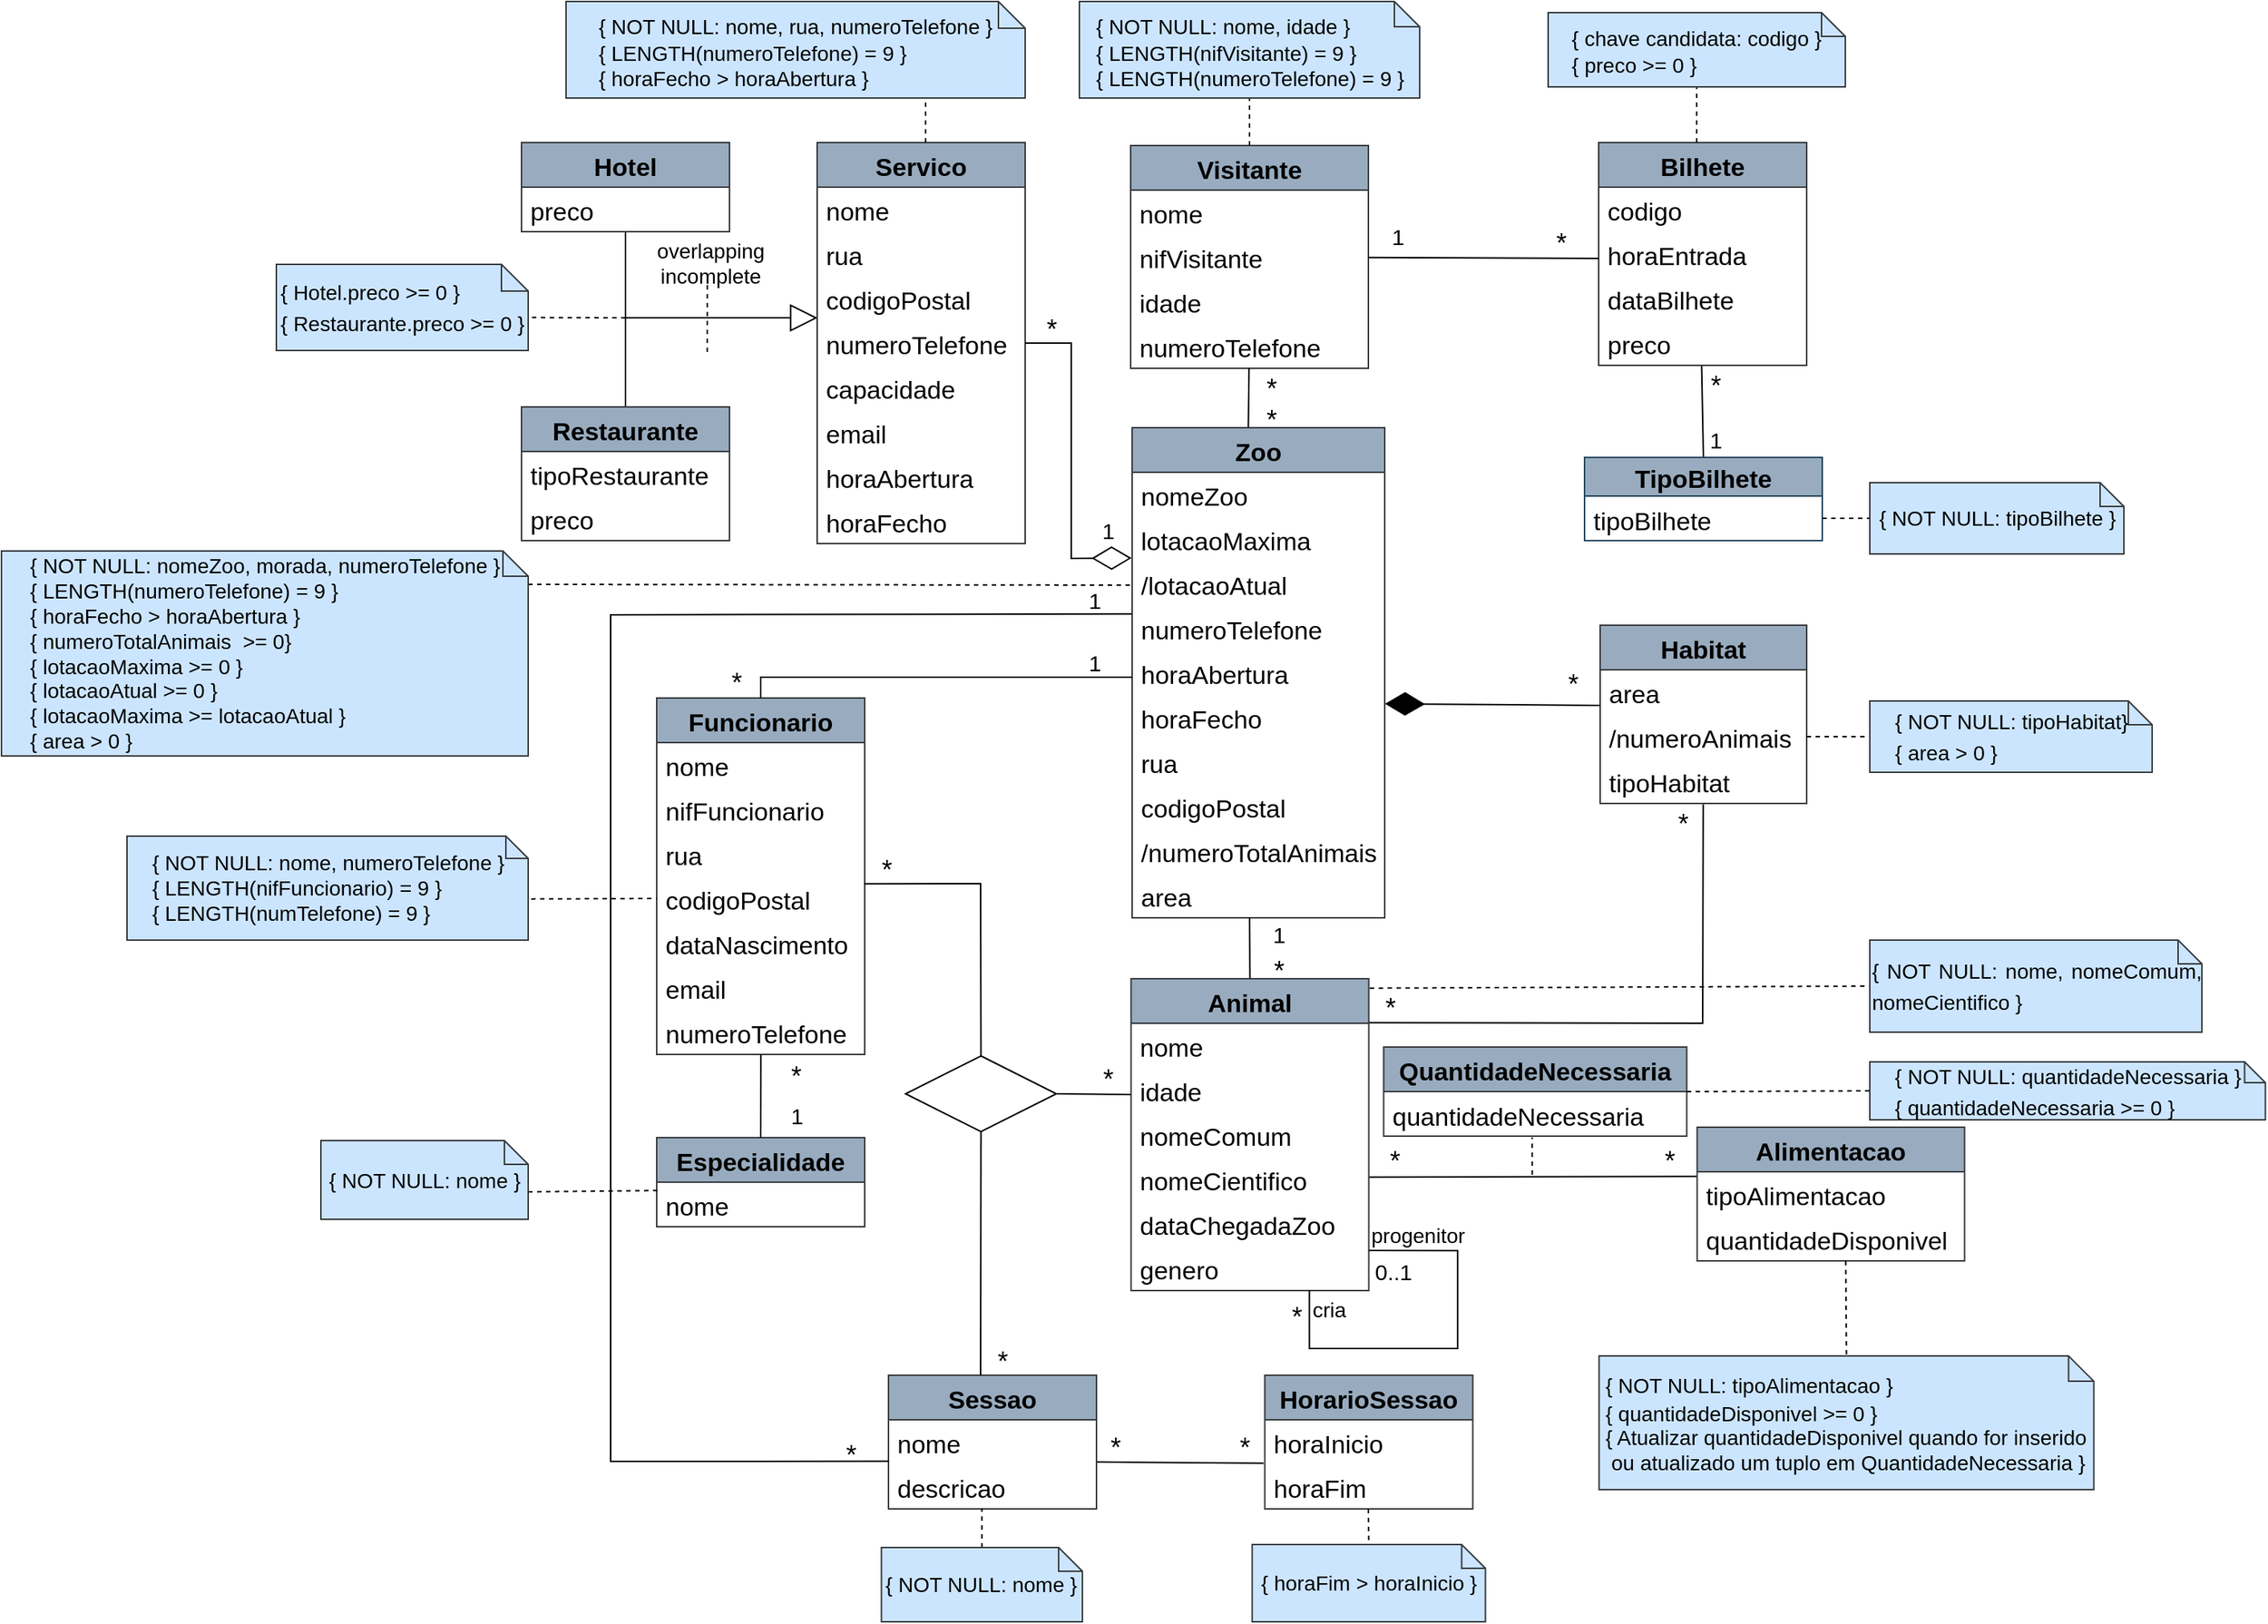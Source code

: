 <mxfile version="15.9.4" type="device"><diagram id="C5RBs43oDa-KdzZeNtuy" name="Page-1"><mxGraphModel dx="727" dy="1925" grid="1" gridSize="10" guides="1" tooltips="1" connect="1" arrows="1" fold="1" page="1" pageScale="1" pageWidth="827" pageHeight="1169" math="0" shadow="0"><root><mxCell id="WIyWlLk6GJQsqaUBKTNV-0"/><mxCell id="WIyWlLk6GJQsqaUBKTNV-1" parent="WIyWlLk6GJQsqaUBKTNV-0"/><mxCell id="Yru7Spee6zYJz5jySTIt-7" value="" style="endArrow=none;html=1;rounded=0;exitX=-0.002;exitY=0.101;exitDx=0;exitDy=0;entryX=1;entryY=0.184;entryDx=0;entryDy=0;entryPerimeter=0;fontSize=17;exitPerimeter=0;" parent="WIyWlLk6GJQsqaUBKTNV-1" source="fGWhw6uAWpXx2tOqMknY-25" edge="1"><mxGeometry width="50" height="50" relative="1" as="geometry"><mxPoint x="1080.28" y="97.57" as="sourcePoint"/><mxPoint x="960.28" y="96.58" as="targetPoint"/><Array as="points"/></mxGeometry></mxCell><mxCell id="lp4hUM2nfSM3fUGcdYGn-2" value="Zoo" style="swimlane;fontStyle=1;childLayout=stackLayout;horizontal=1;startSize=30;horizontalStack=0;resizeParent=1;resizeParentMax=0;resizeLast=0;collapsible=1;marginBottom=0;fontSize=17;fillColor=#99ACBF;strokeColor=#36393d;swimlaneFillColor=none;" parent="WIyWlLk6GJQsqaUBKTNV-1" vertex="1"><mxGeometry x="801" y="-408" width="170" height="330" as="geometry"/></mxCell><mxCell id="HJ-Om4ZldYJi0LoaKfvA-2" value="nomeZoo" style="text;strokeColor=none;fillColor=none;align=left;verticalAlign=middle;spacingLeft=4;spacingRight=4;overflow=hidden;points=[[0,0.5],[1,0.5]];portConstraint=eastwest;rotatable=0;fontSize=17;" parent="lp4hUM2nfSM3fUGcdYGn-2" vertex="1"><mxGeometry y="30" width="170" height="30" as="geometry"/></mxCell><mxCell id="lp4hUM2nfSM3fUGcdYGn-3" value="lotacaoMaxima" style="text;strokeColor=none;fillColor=none;align=left;verticalAlign=middle;spacingLeft=4;spacingRight=4;overflow=hidden;points=[[0,0.5],[1,0.5]];portConstraint=eastwest;rotatable=0;fontSize=17;" parent="lp4hUM2nfSM3fUGcdYGn-2" vertex="1"><mxGeometry y="60" width="170" height="30" as="geometry"/></mxCell><mxCell id="NKbUEdourzk7-pTUBbqe-1" value="/lotacaoAtual" style="text;strokeColor=none;fillColor=none;align=left;verticalAlign=middle;spacingLeft=4;spacingRight=4;overflow=hidden;points=[[0,0.5],[1,0.5]];portConstraint=eastwest;rotatable=0;fontSize=17;" parent="lp4hUM2nfSM3fUGcdYGn-2" vertex="1"><mxGeometry y="90" width="170" height="30" as="geometry"/></mxCell><mxCell id="fGWhw6uAWpXx2tOqMknY-100" value="numeroTelefone" style="text;strokeColor=none;fillColor=none;align=left;verticalAlign=middle;spacingLeft=4;spacingRight=4;overflow=hidden;points=[[0,0.5],[1,0.5]];portConstraint=eastwest;rotatable=0;fontSize=17;" parent="lp4hUM2nfSM3fUGcdYGn-2" vertex="1"><mxGeometry y="120" width="170" height="30" as="geometry"/></mxCell><mxCell id="flj2XeFEQfO7tP4bRPGy-11" value="horaAbertura" style="text;strokeColor=none;fillColor=none;align=left;verticalAlign=middle;spacingLeft=4;spacingRight=4;overflow=hidden;points=[[0,0.5],[1,0.5]];portConstraint=eastwest;rotatable=0;fontSize=17;" parent="lp4hUM2nfSM3fUGcdYGn-2" vertex="1"><mxGeometry y="150" width="170" height="30" as="geometry"/></mxCell><mxCell id="flj2XeFEQfO7tP4bRPGy-12" value="horaFecho" style="text;strokeColor=none;fillColor=none;align=left;verticalAlign=middle;spacingLeft=4;spacingRight=4;overflow=hidden;points=[[0,0.5],[1,0.5]];portConstraint=eastwest;rotatable=0;fontSize=17;" parent="lp4hUM2nfSM3fUGcdYGn-2" vertex="1"><mxGeometry y="180" width="170" height="30" as="geometry"/></mxCell><mxCell id="dkT7NAPPaEIt3B9P07-e-1" value="rua" style="text;strokeColor=none;fillColor=none;align=left;verticalAlign=middle;spacingLeft=4;spacingRight=4;overflow=hidden;points=[[0,0.5],[1,0.5]];portConstraint=eastwest;rotatable=0;fontSize=17;" parent="lp4hUM2nfSM3fUGcdYGn-2" vertex="1"><mxGeometry y="210" width="170" height="30" as="geometry"/></mxCell><mxCell id="flj2XeFEQfO7tP4bRPGy-6" value="codigoPostal" style="text;strokeColor=none;fillColor=none;align=left;verticalAlign=middle;spacingLeft=4;spacingRight=4;overflow=hidden;points=[[0,0.5],[1,0.5]];portConstraint=eastwest;rotatable=0;fontSize=17;" parent="lp4hUM2nfSM3fUGcdYGn-2" vertex="1"><mxGeometry y="240" width="170" height="30" as="geometry"/></mxCell><mxCell id="fGWhw6uAWpXx2tOqMknY-99" value="/numeroTotalAnimais" style="text;strokeColor=none;fillColor=none;align=left;verticalAlign=middle;spacingLeft=4;spacingRight=4;overflow=hidden;points=[[0,0.5],[1,0.5]];portConstraint=eastwest;rotatable=0;fontSize=17;" parent="lp4hUM2nfSM3fUGcdYGn-2" vertex="1"><mxGeometry y="270" width="170" height="30" as="geometry"/></mxCell><mxCell id="fGWhw6uAWpXx2tOqMknY-49" value="area" style="text;strokeColor=none;fillColor=none;align=left;verticalAlign=middle;spacingLeft=4;spacingRight=4;overflow=hidden;points=[[0,0.5],[1,0.5]];portConstraint=eastwest;rotatable=0;fontSize=17;" parent="lp4hUM2nfSM3fUGcdYGn-2" vertex="1"><mxGeometry y="300" width="170" height="30" as="geometry"/></mxCell><mxCell id="lp4hUM2nfSM3fUGcdYGn-6" value="Visitante" style="swimlane;fontStyle=1;childLayout=stackLayout;horizontal=1;startSize=30;horizontalStack=0;resizeParent=1;resizeParentMax=0;resizeLast=0;collapsible=1;marginBottom=0;fontSize=17;fillColor=#99ACBF;strokeColor=#36393d;swimlaneFillColor=none;" parent="WIyWlLk6GJQsqaUBKTNV-1" vertex="1"><mxGeometry x="800" y="-598" width="160" height="150" as="geometry"/></mxCell><mxCell id="fGWhw6uAWpXx2tOqMknY-92" value="nome" style="text;strokeColor=none;fillColor=none;align=left;verticalAlign=middle;spacingLeft=4;spacingRight=4;overflow=hidden;points=[[0,0.5],[1,0.5]];portConstraint=eastwest;rotatable=0;fontSize=17;" parent="lp4hUM2nfSM3fUGcdYGn-6" vertex="1"><mxGeometry y="30" width="160" height="30" as="geometry"/></mxCell><mxCell id="lp4hUM2nfSM3fUGcdYGn-7" value="nifVisitante" style="text;strokeColor=none;fillColor=none;align=left;verticalAlign=middle;spacingLeft=4;spacingRight=4;overflow=hidden;points=[[0,0.5],[1,0.5]];portConstraint=eastwest;rotatable=0;fontSize=17;" parent="lp4hUM2nfSM3fUGcdYGn-6" vertex="1"><mxGeometry y="60" width="160" height="30" as="geometry"/></mxCell><mxCell id="lp4hUM2nfSM3fUGcdYGn-8" value="idade" style="text;strokeColor=none;fillColor=none;align=left;verticalAlign=middle;spacingLeft=4;spacingRight=4;overflow=hidden;points=[[0,0.5],[1,0.5]];portConstraint=eastwest;rotatable=0;fontSize=17;" parent="lp4hUM2nfSM3fUGcdYGn-6" vertex="1"><mxGeometry y="90" width="160" height="30" as="geometry"/></mxCell><mxCell id="lp4hUM2nfSM3fUGcdYGn-9" value="numeroTelefone" style="text;strokeColor=none;fillColor=none;align=left;verticalAlign=middle;spacingLeft=4;spacingRight=4;overflow=hidden;points=[[0,0.5],[1,0.5]];portConstraint=eastwest;rotatable=0;fontSize=17;" parent="lp4hUM2nfSM3fUGcdYGn-6" vertex="1"><mxGeometry y="120" width="160" height="30" as="geometry"/></mxCell><mxCell id="lp4hUM2nfSM3fUGcdYGn-10" value="" style="endArrow=none;html=1;rounded=0;exitX=0.46;exitY=-0.001;exitDx=0;exitDy=0;entryX=0.498;entryY=0.996;entryDx=0;entryDy=0;entryPerimeter=0;fontSize=17;exitPerimeter=0;" parent="WIyWlLk6GJQsqaUBKTNV-1" source="lp4hUM2nfSM3fUGcdYGn-2" target="lp4hUM2nfSM3fUGcdYGn-9" edge="1"><mxGeometry width="50" height="50" relative="1" as="geometry"><mxPoint x="879.85" y="-400.58" as="sourcePoint"/><mxPoint x="714" y="-500" as="targetPoint"/><Array as="points"/></mxGeometry></mxCell><mxCell id="lp4hUM2nfSM3fUGcdYGn-14" value="Bilhete" style="swimlane;fontStyle=1;childLayout=stackLayout;horizontal=1;startSize=30;horizontalStack=0;resizeParent=1;resizeParentMax=0;resizeLast=0;collapsible=1;marginBottom=0;fontSize=17;fillColor=#99ACBF;strokeColor=#36393d;swimlaneFillColor=none;" parent="WIyWlLk6GJQsqaUBKTNV-1" vertex="1"><mxGeometry x="1115" y="-600" width="140" height="150" as="geometry"/></mxCell><mxCell id="lp4hUM2nfSM3fUGcdYGn-15" value="codigo" style="text;strokeColor=none;fillColor=none;align=left;verticalAlign=middle;spacingLeft=4;spacingRight=4;overflow=hidden;points=[[0,0.5],[1,0.5]];portConstraint=eastwest;rotatable=0;fontSize=17;" parent="lp4hUM2nfSM3fUGcdYGn-14" vertex="1"><mxGeometry y="30" width="140" height="30" as="geometry"/></mxCell><mxCell id="fGWhw6uAWpXx2tOqMknY-53" value="horaEntrada" style="text;strokeColor=none;fillColor=none;align=left;verticalAlign=middle;spacingLeft=4;spacingRight=4;overflow=hidden;points=[[0,0.5],[1,0.5]];portConstraint=eastwest;rotatable=0;fontSize=17;" parent="lp4hUM2nfSM3fUGcdYGn-14" vertex="1"><mxGeometry y="60" width="140" height="30" as="geometry"/></mxCell><mxCell id="flj2XeFEQfO7tP4bRPGy-14" value="dataBilhete" style="text;strokeColor=none;fillColor=none;align=left;verticalAlign=middle;spacingLeft=4;spacingRight=4;overflow=hidden;points=[[0,0.5],[1,0.5]];portConstraint=eastwest;rotatable=0;fontSize=17;" parent="lp4hUM2nfSM3fUGcdYGn-14" vertex="1"><mxGeometry y="90" width="140" height="30" as="geometry"/></mxCell><mxCell id="lp4hUM2nfSM3fUGcdYGn-16" value="preco" style="text;strokeColor=none;fillColor=none;align=left;verticalAlign=middle;spacingLeft=4;spacingRight=4;overflow=hidden;points=[[0,0.5],[1,0.5]];portConstraint=eastwest;rotatable=0;fontSize=17;" parent="lp4hUM2nfSM3fUGcdYGn-14" vertex="1"><mxGeometry y="120" width="140" height="30" as="geometry"/></mxCell><mxCell id="lp4hUM2nfSM3fUGcdYGn-23" value="" style="endArrow=none;html=1;rounded=0;exitX=0.495;exitY=1.017;exitDx=0;exitDy=0;exitPerimeter=0;entryX=0.5;entryY=0;entryDx=0;entryDy=0;fontSize=17;" parent="WIyWlLk6GJQsqaUBKTNV-1" source="lp4hUM2nfSM3fUGcdYGn-16" target="yqSU2Ca1YvN3s22kfNW6-59" edge="1"><mxGeometry width="50" height="50" relative="1" as="geometry"><mxPoint x="726" y="-702" as="sourcePoint"/><mxPoint x="1185" y="-389" as="targetPoint"/><Array as="points"/></mxGeometry></mxCell><mxCell id="lp4hUM2nfSM3fUGcdYGn-24" value="Funcionario" style="swimlane;fontStyle=1;childLayout=stackLayout;horizontal=1;startSize=30;horizontalStack=0;resizeParent=1;resizeParentMax=0;resizeLast=0;collapsible=1;marginBottom=0;fontSize=17;fillColor=#99ACBF;strokeColor=#36393d;swimlaneFillColor=none;" parent="WIyWlLk6GJQsqaUBKTNV-1" vertex="1"><mxGeometry x="481" y="-226" width="140" height="240" as="geometry"/></mxCell><mxCell id="fGWhw6uAWpXx2tOqMknY-56" value="nome" style="text;strokeColor=none;fillColor=none;align=left;verticalAlign=middle;spacingLeft=4;spacingRight=4;overflow=hidden;points=[[0,0.5],[1,0.5]];portConstraint=eastwest;rotatable=0;fontSize=17;" parent="lp4hUM2nfSM3fUGcdYGn-24" vertex="1"><mxGeometry y="30" width="140" height="30" as="geometry"/></mxCell><mxCell id="fGWhw6uAWpXx2tOqMknY-55" value="nifFuncionario" style="text;strokeColor=none;fillColor=none;align=left;verticalAlign=middle;spacingLeft=4;spacingRight=4;overflow=hidden;points=[[0,0.5],[1,0.5]];portConstraint=eastwest;rotatable=0;fontSize=17;" parent="lp4hUM2nfSM3fUGcdYGn-24" vertex="1"><mxGeometry y="60" width="140" height="30" as="geometry"/></mxCell><mxCell id="fGWhw6uAWpXx2tOqMknY-54" value="rua" style="text;strokeColor=none;fillColor=none;align=left;verticalAlign=middle;spacingLeft=4;spacingRight=4;overflow=hidden;points=[[0,0.5],[1,0.5]];portConstraint=eastwest;rotatable=0;fontSize=17;" parent="lp4hUM2nfSM3fUGcdYGn-24" vertex="1"><mxGeometry y="90" width="140" height="30" as="geometry"/></mxCell><mxCell id="2meTfYdVf-eAxJqveEvI-5" value="codigoPostal" style="text;strokeColor=none;fillColor=none;align=left;verticalAlign=middle;spacingLeft=4;spacingRight=4;overflow=hidden;points=[[0,0.5],[1,0.5]];portConstraint=eastwest;rotatable=0;fontSize=17;" parent="lp4hUM2nfSM3fUGcdYGn-24" vertex="1"><mxGeometry y="120" width="140" height="30" as="geometry"/></mxCell><mxCell id="5KxwpXlAsQT5VPr4lc3M-8" value="dataNascimento" style="text;strokeColor=none;fillColor=none;align=left;verticalAlign=middle;spacingLeft=4;spacingRight=4;overflow=hidden;points=[[0,0.5],[1,0.5]];portConstraint=eastwest;rotatable=0;fontSize=17;" parent="lp4hUM2nfSM3fUGcdYGn-24" vertex="1"><mxGeometry y="150" width="140" height="30" as="geometry"/></mxCell><mxCell id="lp4hUM2nfSM3fUGcdYGn-25" value="email" style="text;strokeColor=none;fillColor=none;align=left;verticalAlign=middle;spacingLeft=4;spacingRight=4;overflow=hidden;points=[[0,0.5],[1,0.5]];portConstraint=eastwest;rotatable=0;fontSize=17;" parent="lp4hUM2nfSM3fUGcdYGn-24" vertex="1"><mxGeometry y="180" width="140" height="30" as="geometry"/></mxCell><mxCell id="lp4hUM2nfSM3fUGcdYGn-26" value="numeroTelefone" style="text;strokeColor=none;fillColor=none;align=left;verticalAlign=middle;spacingLeft=4;spacingRight=4;overflow=hidden;points=[[0,0.5],[1,0.5]];portConstraint=eastwest;rotatable=0;fontSize=17;" parent="lp4hUM2nfSM3fUGcdYGn-24" vertex="1"><mxGeometry y="210" width="140" height="30" as="geometry"/></mxCell><mxCell id="lp4hUM2nfSM3fUGcdYGn-36" value="" style="endArrow=none;html=1;rounded=0;exitX=0.5;exitY=0;exitDx=0;exitDy=0;fontSize=17;entryX=1;entryY=1;entryDx=0;entryDy=0;" parent="WIyWlLk6GJQsqaUBKTNV-1" source="lp4hUM2nfSM3fUGcdYGn-24" target="dkT7NAPPaEIt3B9P07-e-3" edge="1"><mxGeometry width="50" height="50" relative="1" as="geometry"><mxPoint x="761" y="-250" as="sourcePoint"/><mxPoint x="761" y="-240" as="targetPoint"/><Array as="points"><mxPoint x="551" y="-240"/></Array></mxGeometry></mxCell><mxCell id="lp4hUM2nfSM3fUGcdYGn-39" value="" style="endArrow=none;html=1;rounded=0;entryX=0.499;entryY=1.019;entryDx=0;entryDy=0;entryPerimeter=0;fontSize=17;exitX=0.996;exitY=0.141;exitDx=0;exitDy=0;exitPerimeter=0;" parent="WIyWlLk6GJQsqaUBKTNV-1" source="flj2XeFEQfO7tP4bRPGy-40" target="lp4hUM2nfSM3fUGcdYGn-51" edge="1"><mxGeometry width="50" height="50" relative="1" as="geometry"><mxPoint x="960" y="-20" as="sourcePoint"/><mxPoint x="1100" y="-155" as="targetPoint"/><Array as="points"><mxPoint x="1185" y="-7"/></Array></mxGeometry></mxCell><mxCell id="lp4hUM2nfSM3fUGcdYGn-40" value="Especialidade" style="swimlane;fontStyle=1;childLayout=stackLayout;horizontal=1;startSize=30;horizontalStack=0;resizeParent=1;resizeParentMax=0;resizeLast=0;collapsible=1;marginBottom=0;fontSize=17;fillColor=#99ACBF;strokeColor=#36393d;swimlaneFillColor=none;" parent="WIyWlLk6GJQsqaUBKTNV-1" vertex="1"><mxGeometry x="481" y="70" width="140" height="60" as="geometry"/></mxCell><mxCell id="lp4hUM2nfSM3fUGcdYGn-41" value="nome" style="text;strokeColor=none;fillColor=none;align=left;verticalAlign=middle;spacingLeft=4;spacingRight=4;overflow=hidden;points=[[0,0.5],[1,0.5]];portConstraint=eastwest;rotatable=0;fontSize=17;" parent="lp4hUM2nfSM3fUGcdYGn-40" vertex="1"><mxGeometry y="30" width="140" height="30" as="geometry"/></mxCell><mxCell id="lp4hUM2nfSM3fUGcdYGn-44" value="" style="endArrow=none;html=1;rounded=0;entryX=0.501;entryY=1.005;entryDx=0;entryDy=0;exitX=0.5;exitY=0;exitDx=0;exitDy=0;entryPerimeter=0;fontSize=17;" parent="WIyWlLk6GJQsqaUBKTNV-1" source="lp4hUM2nfSM3fUGcdYGn-40" target="lp4hUM2nfSM3fUGcdYGn-26" edge="1"><mxGeometry width="50" height="50" relative="1" as="geometry"><mxPoint x="690" y="-80" as="sourcePoint"/><mxPoint x="740" y="-130" as="targetPoint"/></mxGeometry></mxCell><mxCell id="lp4hUM2nfSM3fUGcdYGn-49" value="Habitat" style="swimlane;fontStyle=1;childLayout=stackLayout;horizontal=1;startSize=30;horizontalStack=0;resizeParent=1;resizeParentMax=0;resizeLast=0;collapsible=1;marginBottom=0;fontSize=17;fillColor=#99ACBF;strokeColor=#36393d;swimlaneFillColor=none;" parent="WIyWlLk6GJQsqaUBKTNV-1" vertex="1"><mxGeometry x="1116" y="-275" width="139" height="120" as="geometry"/></mxCell><mxCell id="lp4hUM2nfSM3fUGcdYGn-50" value="area" style="text;strokeColor=none;fillColor=none;align=left;verticalAlign=middle;spacingLeft=4;spacingRight=4;overflow=hidden;points=[[0,0.5],[1,0.5]];portConstraint=eastwest;rotatable=0;fontSize=17;" parent="lp4hUM2nfSM3fUGcdYGn-49" vertex="1"><mxGeometry y="30" width="139" height="30" as="geometry"/></mxCell><mxCell id="fGWhw6uAWpXx2tOqMknY-57" value="/numeroAnimais" style="text;strokeColor=none;fillColor=none;align=left;verticalAlign=middle;spacingLeft=4;spacingRight=4;overflow=hidden;points=[[0,0.5],[1,0.5]];portConstraint=eastwest;rotatable=0;fontSize=17;" parent="lp4hUM2nfSM3fUGcdYGn-49" vertex="1"><mxGeometry y="60" width="139" height="30" as="geometry"/></mxCell><mxCell id="lp4hUM2nfSM3fUGcdYGn-51" value="tipoHabitat" style="text;strokeColor=none;fillColor=none;align=left;verticalAlign=middle;spacingLeft=4;spacingRight=4;overflow=hidden;points=[[0,0.5],[1,0.5]];portConstraint=eastwest;rotatable=0;fontSize=17;" parent="lp4hUM2nfSM3fUGcdYGn-49" vertex="1"><mxGeometry y="90" width="139" height="30" as="geometry"/></mxCell><mxCell id="lp4hUM2nfSM3fUGcdYGn-55" value="HorarioSessao" style="swimlane;fontStyle=1;childLayout=stackLayout;horizontal=1;startSize=30;horizontalStack=0;resizeParent=1;resizeParentMax=0;resizeLast=0;collapsible=1;marginBottom=0;fontSize=17;fillColor=#99ACBF;strokeColor=#36393d;swimlaneFillColor=none;" parent="WIyWlLk6GJQsqaUBKTNV-1" vertex="1"><mxGeometry x="890.28" y="230.06" width="140" height="90" as="geometry"/></mxCell><mxCell id="lp4hUM2nfSM3fUGcdYGn-56" value="horaInicio" style="text;strokeColor=none;fillColor=none;align=left;verticalAlign=middle;spacingLeft=4;spacingRight=4;overflow=hidden;points=[[0,0.5],[1,0.5]];portConstraint=eastwest;rotatable=0;fontSize=17;" parent="lp4hUM2nfSM3fUGcdYGn-55" vertex="1"><mxGeometry y="30" width="140" height="30" as="geometry"/></mxCell><mxCell id="lp4hUM2nfSM3fUGcdYGn-57" value="horaFim" style="text;strokeColor=none;fillColor=none;align=left;verticalAlign=middle;spacingLeft=4;spacingRight=4;overflow=hidden;points=[[0,0.5],[1,0.5]];portConstraint=eastwest;rotatable=0;fontSize=17;" parent="lp4hUM2nfSM3fUGcdYGn-55" vertex="1"><mxGeometry y="60" width="140" height="30" as="geometry"/></mxCell><mxCell id="lp4hUM2nfSM3fUGcdYGn-59" value="" style="endArrow=none;html=1;rounded=0;entryX=0.999;entryY=-0.055;entryDx=0;entryDy=0;exitX=-0.006;exitY=0.975;exitDx=0;exitDy=0;exitPerimeter=0;fontSize=17;entryPerimeter=0;" parent="WIyWlLk6GJQsqaUBKTNV-1" source="lp4hUM2nfSM3fUGcdYGn-56" target="fGWhw6uAWpXx2tOqMknY-61" edge="1"><mxGeometry width="50" height="50" relative="1" as="geometry"><mxPoint x="929.84" y="270.62" as="sourcePoint"/><mxPoint x="771.25" y="289.58" as="targetPoint"/></mxGeometry></mxCell><mxCell id="fGWhw6uAWpXx2tOqMknY-0" value="1" style="text;html=1;strokeColor=none;fillColor=none;align=center;verticalAlign=middle;whiteSpace=wrap;rounded=0;fontSize=15;" parent="WIyWlLk6GJQsqaUBKTNV-1" vertex="1"><mxGeometry x="875.28" y="-76.94" width="50" height="20" as="geometry"/></mxCell><mxCell id="fGWhw6uAWpXx2tOqMknY-3" value="1" style="text;html=1;strokeColor=none;fillColor=none;align=center;verticalAlign=middle;whiteSpace=wrap;rounded=0;fontSize=15;" parent="WIyWlLk6GJQsqaUBKTNV-1" vertex="1"><mxGeometry x="760" y="-349" width="50" height="20" as="geometry"/></mxCell><mxCell id="fGWhw6uAWpXx2tOqMknY-5" value="1" style="text;html=1;strokeColor=none;fillColor=none;align=center;verticalAlign=middle;whiteSpace=wrap;rounded=0;fontSize=15;" parent="WIyWlLk6GJQsqaUBKTNV-1" vertex="1"><mxGeometry x="960" y="-547" width="40" height="20" as="geometry"/></mxCell><mxCell id="fGWhw6uAWpXx2tOqMknY-7" value="&lt;font style=&quot;font-size: 18px&quot;&gt;*&lt;/font&gt;" style="text;html=1;strokeColor=none;fillColor=none;align=center;verticalAlign=middle;whiteSpace=wrap;rounded=0;fontSize=15;" parent="WIyWlLk6GJQsqaUBKTNV-1" vertex="1"><mxGeometry x="1065" y="-542" width="50" height="20" as="geometry"/></mxCell><mxCell id="fGWhw6uAWpXx2tOqMknY-9" value="1" style="text;html=1;strokeColor=none;fillColor=none;align=center;verticalAlign=middle;whiteSpace=wrap;rounded=0;fontSize=15;" parent="WIyWlLk6GJQsqaUBKTNV-1" vertex="1"><mxGeometry x="1169" y="-410" width="50" height="20" as="geometry"/></mxCell><mxCell id="fGWhw6uAWpXx2tOqMknY-10" value="1" style="text;html=1;strokeColor=none;fillColor=none;align=center;verticalAlign=middle;whiteSpace=wrap;rounded=0;fontSize=15;" parent="WIyWlLk6GJQsqaUBKTNV-1" vertex="1"><mxGeometry x="551" y="44.44" width="49" height="21.56" as="geometry"/></mxCell><mxCell id="fGWhw6uAWpXx2tOqMknY-24" value="Alimentacao" style="swimlane;fontStyle=1;childLayout=stackLayout;horizontal=1;startSize=30;horizontalStack=0;resizeParent=1;resizeParentMax=0;resizeLast=0;collapsible=1;marginBottom=0;fontSize=17;fillColor=#99ACBF;strokeColor=#36393d;swimlaneFillColor=none;" parent="WIyWlLk6GJQsqaUBKTNV-1" vertex="1"><mxGeometry x="1181.28" y="63.06" width="180" height="90" as="geometry"><mxRectangle x="1085" y="4" width="100" height="30" as="alternateBounds"/></mxGeometry></mxCell><mxCell id="fGWhw6uAWpXx2tOqMknY-25" value="tipoAlimentacao" style="text;strokeColor=none;fillColor=none;align=left;verticalAlign=middle;spacingLeft=4;spacingRight=4;overflow=hidden;points=[[0,0.5],[1,0.5]];portConstraint=eastwest;rotatable=0;fontSize=17;" parent="fGWhw6uAWpXx2tOqMknY-24" vertex="1"><mxGeometry y="30" width="180" height="30" as="geometry"/></mxCell><mxCell id="fGWhw6uAWpXx2tOqMknY-26" value="quantidadeDisponivel" style="text;strokeColor=none;fillColor=none;align=left;verticalAlign=middle;spacingLeft=4;spacingRight=4;overflow=hidden;points=[[0,0.5],[1,0.5]];portConstraint=eastwest;rotatable=0;fontSize=17;" parent="fGWhw6uAWpXx2tOqMknY-24" vertex="1"><mxGeometry y="60" width="180" height="30" as="geometry"/></mxCell><mxCell id="fGWhw6uAWpXx2tOqMknY-29" value="&lt;font style=&quot;font-size: 18px&quot;&gt;*&lt;/font&gt;" style="text;html=1;strokeColor=none;fillColor=none;align=center;verticalAlign=middle;whiteSpace=wrap;rounded=0;fontSize=15;" parent="WIyWlLk6GJQsqaUBKTNV-1" vertex="1"><mxGeometry x="765" y="269.06" width="50" height="20" as="geometry"/></mxCell><mxCell id="fGWhw6uAWpXx2tOqMknY-36" value="*" style="text;html=1;strokeColor=none;fillColor=none;align=center;verticalAlign=middle;whiteSpace=wrap;rounded=0;fontSize=18;" parent="WIyWlLk6GJQsqaUBKTNV-1" vertex="1"><mxGeometry x="760" y="21" width="50" height="20" as="geometry"/></mxCell><mxCell id="fGWhw6uAWpXx2tOqMknY-37" value="*" style="text;html=1;strokeColor=none;fillColor=none;align=center;verticalAlign=middle;whiteSpace=wrap;rounded=0;fontSize=18;" parent="WIyWlLk6GJQsqaUBKTNV-1" vertex="1"><mxGeometry x="953.28" y="76.06" width="50" height="20" as="geometry"/></mxCell><mxCell id="fGWhw6uAWpXx2tOqMknY-38" value="*" style="text;html=1;strokeColor=none;fillColor=none;align=center;verticalAlign=middle;whiteSpace=wrap;rounded=0;fontSize=18;" parent="WIyWlLk6GJQsqaUBKTNV-1" vertex="1"><mxGeometry x="1138.28" y="76.06" width="50" height="20" as="geometry"/></mxCell><mxCell id="fGWhw6uAWpXx2tOqMknY-39" value="*" style="text;html=1;strokeColor=none;fillColor=none;align=center;verticalAlign=middle;whiteSpace=wrap;rounded=0;fontSize=18;" parent="WIyWlLk6GJQsqaUBKTNV-1" vertex="1"><mxGeometry x="950.28" y="-26.94" width="50" height="20" as="geometry"/></mxCell><mxCell id="fGWhw6uAWpXx2tOqMknY-40" value="*" style="text;html=1;strokeColor=none;fillColor=none;align=center;verticalAlign=middle;whiteSpace=wrap;rounded=0;fontSize=18;" parent="WIyWlLk6GJQsqaUBKTNV-1" vertex="1"><mxGeometry x="1147" y="-151" width="50" height="20" as="geometry"/></mxCell><mxCell id="fGWhw6uAWpXx2tOqMknY-42" value="&lt;font style=&quot;font-size: 18px&quot;&gt;*&lt;/font&gt;" style="text;html=1;strokeColor=none;fillColor=none;align=center;verticalAlign=middle;whiteSpace=wrap;rounded=0;fontSize=17;" parent="WIyWlLk6GJQsqaUBKTNV-1" vertex="1"><mxGeometry x="510" y="-246" width="50" height="20" as="geometry"/></mxCell><mxCell id="fGWhw6uAWpXx2tOqMknY-43" value="*" style="text;html=1;strokeColor=none;fillColor=none;align=center;verticalAlign=middle;whiteSpace=wrap;rounded=0;fontSize=18;" parent="WIyWlLk6GJQsqaUBKTNV-1" vertex="1"><mxGeometry x="875.28" y="-51.94" width="50" height="20" as="geometry"/></mxCell><mxCell id="fGWhw6uAWpXx2tOqMknY-44" value="&lt;font style=&quot;font-size: 18px&quot;&gt;*&lt;/font&gt;" style="text;html=1;strokeColor=none;fillColor=none;align=center;verticalAlign=middle;whiteSpace=wrap;rounded=0;fontSize=18;" parent="WIyWlLk6GJQsqaUBKTNV-1" vertex="1"><mxGeometry x="870" y="-444" width="50" height="20" as="geometry"/></mxCell><mxCell id="fGWhw6uAWpXx2tOqMknY-45" value="*" style="text;html=1;strokeColor=none;fillColor=none;align=center;verticalAlign=middle;whiteSpace=wrap;rounded=0;fontSize=18;" parent="WIyWlLk6GJQsqaUBKTNV-1" vertex="1"><mxGeometry x="722" y="-484" width="50" height="20" as="geometry"/></mxCell><mxCell id="fGWhw6uAWpXx2tOqMknY-47" value="&lt;font style=&quot;font-size: 18px&quot;&gt;*&lt;/font&gt;" style="text;html=1;strokeColor=none;fillColor=none;align=center;verticalAlign=middle;whiteSpace=wrap;rounded=0;fontSize=17;" parent="WIyWlLk6GJQsqaUBKTNV-1" vertex="1"><mxGeometry x="550" y="19" width="50" height="20" as="geometry"/></mxCell><mxCell id="fGWhw6uAWpXx2tOqMknY-50" style="edgeStyle=orthogonalEdgeStyle;rounded=0;orthogonalLoop=1;jettySize=auto;html=1;exitX=0.5;exitY=1;exitDx=0;exitDy=0;fontSize=17;" parent="WIyWlLk6GJQsqaUBKTNV-1" source="fGWhw6uAWpXx2tOqMknY-0" target="fGWhw6uAWpXx2tOqMknY-0" edge="1"><mxGeometry relative="1" as="geometry"/></mxCell><mxCell id="fGWhw6uAWpXx2tOqMknY-51" value="" style="endArrow=none;html=1;rounded=0;fontSize=17;exitX=0.5;exitY=0;exitDx=0;exitDy=0;entryX=0.465;entryY=1.002;entryDx=0;entryDy=0;entryPerimeter=0;" parent="WIyWlLk6GJQsqaUBKTNV-1" source="flj2XeFEQfO7tP4bRPGy-40" target="fGWhw6uAWpXx2tOqMknY-49" edge="1"><mxGeometry width="50" height="50" relative="1" as="geometry"><mxPoint x="900.28" y="-79.94" as="sourcePoint"/><mxPoint x="880" y="-80" as="targetPoint"/></mxGeometry></mxCell><mxCell id="fGWhw6uAWpXx2tOqMknY-59" value="Sessao" style="swimlane;fontStyle=1;childLayout=stackLayout;horizontal=1;startSize=30;horizontalStack=0;resizeParent=1;resizeParentMax=0;resizeLast=0;collapsible=1;marginBottom=0;fontSize=17;fillColor=#99ACBF;strokeColor=#36393d;swimlaneFillColor=none;" parent="WIyWlLk6GJQsqaUBKTNV-1" vertex="1"><mxGeometry x="637" y="230.06" width="140" height="90" as="geometry"/></mxCell><mxCell id="fGWhw6uAWpXx2tOqMknY-60" value="nome" style="text;strokeColor=none;fillColor=none;align=left;verticalAlign=middle;spacingLeft=4;spacingRight=4;overflow=hidden;points=[[0,0.5],[1,0.5]];portConstraint=eastwest;rotatable=0;fontSize=17;" parent="fGWhw6uAWpXx2tOqMknY-59" vertex="1"><mxGeometry y="30" width="140" height="30" as="geometry"/></mxCell><mxCell id="fGWhw6uAWpXx2tOqMknY-61" value="descricao" style="text;strokeColor=none;fillColor=none;align=left;verticalAlign=middle;spacingLeft=4;spacingRight=4;overflow=hidden;points=[[0,0.5],[1,0.5]];portConstraint=eastwest;rotatable=0;fontSize=17;" parent="fGWhw6uAWpXx2tOqMknY-59" vertex="1"><mxGeometry y="60" width="140" height="30" as="geometry"/></mxCell><mxCell id="fGWhw6uAWpXx2tOqMknY-70" value="&lt;font style=&quot;font-size: 18px&quot;&gt;*&lt;/font&gt;" style="text;html=1;strokeColor=none;fillColor=none;align=center;verticalAlign=middle;whiteSpace=wrap;rounded=0;fontSize=17;" parent="WIyWlLk6GJQsqaUBKTNV-1" vertex="1"><mxGeometry x="689" y="211.06" width="50" height="20" as="geometry"/></mxCell><mxCell id="flj2XeFEQfO7tP4bRPGy-4" value="" style="endArrow=diamondThin;endFill=1;endSize=24;html=1;rounded=0;fontSize=17;exitX=0;exitY=0.8;exitDx=0;exitDy=0;exitPerimeter=0;entryX=1.001;entryY=0.296;entryDx=0;entryDy=0;entryPerimeter=0;" parent="WIyWlLk6GJQsqaUBKTNV-1" source="lp4hUM2nfSM3fUGcdYGn-50" edge="1"><mxGeometry width="160" relative="1" as="geometry"><mxPoint x="1120" y="-222" as="sourcePoint"/><mxPoint x="971.17" y="-222.12" as="targetPoint"/></mxGeometry></mxCell><mxCell id="flj2XeFEQfO7tP4bRPGy-5" value="*" style="text;html=1;strokeColor=none;fillColor=none;align=center;verticalAlign=middle;whiteSpace=wrap;rounded=0;fontSize=18;" parent="WIyWlLk6GJQsqaUBKTNV-1" vertex="1"><mxGeometry x="1073" y="-245" width="50" height="20" as="geometry"/></mxCell><mxCell id="flj2XeFEQfO7tP4bRPGy-13" value="*" style="text;html=1;strokeColor=none;fillColor=none;align=center;verticalAlign=middle;whiteSpace=wrap;rounded=0;fontSize=18;" parent="WIyWlLk6GJQsqaUBKTNV-1" vertex="1"><mxGeometry x="852.28" y="269.06" width="50" height="20" as="geometry"/></mxCell><mxCell id="flj2XeFEQfO7tP4bRPGy-17" value="*" style="text;html=1;strokeColor=none;fillColor=none;align=center;verticalAlign=middle;whiteSpace=wrap;rounded=0;fontSize=18;" parent="WIyWlLk6GJQsqaUBKTNV-1" vertex="1"><mxGeometry x="1169" y="-446" width="50" height="20" as="geometry"/></mxCell><mxCell id="flj2XeFEQfO7tP4bRPGy-20" value="" style="endArrow=block;endSize=16;endFill=0;html=1;rounded=0;entryX=0.002;entryY=0.934;entryDx=0;entryDy=0;fontSize=17;entryPerimeter=0;" parent="WIyWlLk6GJQsqaUBKTNV-1" target="flj2XeFEQfO7tP4bRPGy-24" edge="1"><mxGeometry width="160" relative="1" as="geometry"><mxPoint x="460" y="-540" as="sourcePoint"/><mxPoint x="569" y="-480.01" as="targetPoint"/><Array as="points"><mxPoint x="460" y="-482"/></Array></mxGeometry></mxCell><mxCell id="flj2XeFEQfO7tP4bRPGy-22" value="Servico" style="swimlane;fontStyle=1;childLayout=stackLayout;horizontal=1;startSize=30;horizontalStack=0;resizeParent=1;resizeParentMax=0;resizeLast=0;collapsible=1;marginBottom=0;fontSize=17;fillColor=#99ACBF;strokeColor=#36393d;swimlaneFillColor=none;" parent="WIyWlLk6GJQsqaUBKTNV-1" vertex="1"><mxGeometry x="589" y="-600" width="140" height="270" as="geometry"/></mxCell><mxCell id="flj2XeFEQfO7tP4bRPGy-23" value="nome" style="text;strokeColor=none;fillColor=none;align=left;verticalAlign=middle;spacingLeft=4;spacingRight=4;overflow=hidden;points=[[0,0.5],[1,0.5]];portConstraint=eastwest;rotatable=0;fontSize=17;" parent="flj2XeFEQfO7tP4bRPGy-22" vertex="1"><mxGeometry y="30" width="140" height="30" as="geometry"/></mxCell><mxCell id="dkT7NAPPaEIt3B9P07-e-0" value="rua" style="text;strokeColor=none;fillColor=none;align=left;verticalAlign=middle;spacingLeft=4;spacingRight=4;overflow=hidden;points=[[0,0.5],[1,0.5]];portConstraint=eastwest;rotatable=0;fontSize=17;" parent="flj2XeFEQfO7tP4bRPGy-22" vertex="1"><mxGeometry y="60" width="140" height="30" as="geometry"/></mxCell><mxCell id="flj2XeFEQfO7tP4bRPGy-24" value="codigoPostal" style="text;strokeColor=none;fillColor=none;align=left;verticalAlign=middle;spacingLeft=4;spacingRight=4;overflow=hidden;points=[[0,0.5],[1,0.5]];portConstraint=eastwest;rotatable=0;fontSize=17;" parent="flj2XeFEQfO7tP4bRPGy-22" vertex="1"><mxGeometry y="90" width="140" height="30" as="geometry"/></mxCell><mxCell id="flj2XeFEQfO7tP4bRPGy-27" value="numeroTelefone" style="text;strokeColor=none;fillColor=none;align=left;verticalAlign=middle;spacingLeft=4;spacingRight=4;overflow=hidden;points=[[0,0.5],[1,0.5]];portConstraint=eastwest;rotatable=0;fontSize=17;" parent="flj2XeFEQfO7tP4bRPGy-22" vertex="1"><mxGeometry y="120" width="140" height="30" as="geometry"/></mxCell><mxCell id="flj2XeFEQfO7tP4bRPGy-28" value="capacidade" style="text;strokeColor=none;fillColor=none;align=left;verticalAlign=middle;spacingLeft=4;spacingRight=4;overflow=hidden;points=[[0,0.5],[1,0.5]];portConstraint=eastwest;rotatable=0;fontSize=17;" parent="flj2XeFEQfO7tP4bRPGy-22" vertex="1"><mxGeometry y="150" width="140" height="30" as="geometry"/></mxCell><mxCell id="flj2XeFEQfO7tP4bRPGy-29" value="email" style="text;strokeColor=none;fillColor=none;align=left;verticalAlign=middle;spacingLeft=4;spacingRight=4;overflow=hidden;points=[[0,0.5],[1,0.5]];portConstraint=eastwest;rotatable=0;fontSize=17;" parent="flj2XeFEQfO7tP4bRPGy-22" vertex="1"><mxGeometry y="180" width="140" height="30" as="geometry"/></mxCell><mxCell id="flj2XeFEQfO7tP4bRPGy-25" value="horaAbertura" style="text;strokeColor=none;fillColor=none;align=left;verticalAlign=middle;spacingLeft=4;spacingRight=4;overflow=hidden;points=[[0,0.5],[1,0.5]];portConstraint=eastwest;rotatable=0;fontSize=17;" parent="flj2XeFEQfO7tP4bRPGy-22" vertex="1"><mxGeometry y="210" width="140" height="30" as="geometry"/></mxCell><mxCell id="flj2XeFEQfO7tP4bRPGy-26" value="horaFecho" style="text;strokeColor=none;fillColor=none;align=left;verticalAlign=middle;spacingLeft=4;spacingRight=4;overflow=hidden;points=[[0,0.5],[1,0.5]];portConstraint=eastwest;rotatable=0;fontSize=17;glass=0;" parent="flj2XeFEQfO7tP4bRPGy-22" vertex="1"><mxGeometry y="240" width="140" height="30" as="geometry"/></mxCell><mxCell id="flj2XeFEQfO7tP4bRPGy-40" value="Animal" style="swimlane;fontStyle=1;childLayout=stackLayout;horizontal=1;startSize=30;horizontalStack=0;resizeParent=1;resizeParentMax=0;resizeLast=0;collapsible=1;marginBottom=0;fontSize=17;fillColor=#99ACBF;strokeColor=#36393d;swimlaneFillColor=none;" parent="WIyWlLk6GJQsqaUBKTNV-1" vertex="1"><mxGeometry x="800.28" y="-36.94" width="160" height="210" as="geometry"/></mxCell><mxCell id="flj2XeFEQfO7tP4bRPGy-41" value="nome" style="text;strokeColor=none;fillColor=none;align=left;verticalAlign=middle;spacingLeft=4;spacingRight=4;overflow=hidden;points=[[0,0.5],[1,0.5]];portConstraint=eastwest;rotatable=0;fontSize=17;" parent="flj2XeFEQfO7tP4bRPGy-40" vertex="1"><mxGeometry y="30" width="160" height="30" as="geometry"/></mxCell><mxCell id="flj2XeFEQfO7tP4bRPGy-44" value="idade" style="text;strokeColor=none;fillColor=none;align=left;verticalAlign=middle;spacingLeft=4;spacingRight=4;overflow=hidden;points=[[0,0.5],[1,0.5]];portConstraint=eastwest;rotatable=0;fontSize=17;" parent="flj2XeFEQfO7tP4bRPGy-40" vertex="1"><mxGeometry y="60" width="160" height="30" as="geometry"/></mxCell><mxCell id="flj2XeFEQfO7tP4bRPGy-42" value="nomeComum" style="text;strokeColor=none;fillColor=none;align=left;verticalAlign=middle;spacingLeft=4;spacingRight=4;overflow=hidden;points=[[0,0.5],[1,0.5]];portConstraint=eastwest;rotatable=0;fontSize=17;" parent="flj2XeFEQfO7tP4bRPGy-40" vertex="1"><mxGeometry y="90" width="160" height="30" as="geometry"/></mxCell><mxCell id="flj2XeFEQfO7tP4bRPGy-45" value="nomeCientifico" style="text;strokeColor=none;fillColor=none;align=left;verticalAlign=middle;spacingLeft=4;spacingRight=4;overflow=hidden;points=[[0,0.5],[1,0.5]];portConstraint=eastwest;rotatable=0;fontSize=17;" parent="flj2XeFEQfO7tP4bRPGy-40" vertex="1"><mxGeometry y="120" width="160" height="30" as="geometry"/></mxCell><mxCell id="flj2XeFEQfO7tP4bRPGy-46" value="dataChegadaZoo" style="text;strokeColor=none;fillColor=none;align=left;verticalAlign=middle;spacingLeft=4;spacingRight=4;overflow=hidden;points=[[0,0.5],[1,0.5]];portConstraint=eastwest;rotatable=0;fontSize=17;" parent="flj2XeFEQfO7tP4bRPGy-40" vertex="1"><mxGeometry y="150" width="160" height="30" as="geometry"/></mxCell><mxCell id="flj2XeFEQfO7tP4bRPGy-43" value="genero" style="text;strokeColor=none;fillColor=none;align=left;verticalAlign=middle;spacingLeft=4;spacingRight=4;overflow=hidden;points=[[0,0.5],[1,0.5]];portConstraint=eastwest;rotatable=0;fontSize=17;" parent="flj2XeFEQfO7tP4bRPGy-40" vertex="1"><mxGeometry y="180" width="160" height="30" as="geometry"/></mxCell><mxCell id="flj2XeFEQfO7tP4bRPGy-60" value="0..1" style="text;html=1;strokeColor=none;fillColor=none;align=center;verticalAlign=middle;whiteSpace=wrap;rounded=0;fontSize=15;" parent="WIyWlLk6GJQsqaUBKTNV-1" vertex="1"><mxGeometry x="952.28" y="150.06" width="50" height="20" as="geometry"/></mxCell><mxCell id="flj2XeFEQfO7tP4bRPGy-62" value="*" style="text;html=1;strokeColor=none;fillColor=none;align=center;verticalAlign=middle;whiteSpace=wrap;rounded=0;fontSize=18;" parent="WIyWlLk6GJQsqaUBKTNV-1" vertex="1"><mxGeometry x="887.28" y="181.06" width="50" height="20" as="geometry"/></mxCell><mxCell id="3CJi_6rvA5wIPbzLhXaF-0" value="" style="endArrow=none;html=1;rounded=0;fontSize=17;entryX=1;entryY=1;entryDx=0;entryDy=0;" parent="WIyWlLk6GJQsqaUBKTNV-1" source="lp4hUM2nfSM3fUGcdYGn-7" target="fGWhw6uAWpXx2tOqMknY-7" edge="1"><mxGeometry width="50" height="50" relative="1" as="geometry"><mxPoint x="964" y="-518" as="sourcePoint"/><mxPoint x="1114" y="-523" as="targetPoint"/></mxGeometry></mxCell><mxCell id="3CJi_6rvA5wIPbzLhXaF-19" value="*" style="text;html=1;strokeColor=none;fillColor=none;align=center;verticalAlign=middle;whiteSpace=wrap;rounded=0;fontSize=18;" parent="WIyWlLk6GJQsqaUBKTNV-1" vertex="1"><mxGeometry x="611" y="-120" width="50" height="20" as="geometry"/></mxCell><mxCell id="gzWgZFmfVCyYuPBsW2GW-88" style="edgeStyle=orthogonalEdgeStyle;rounded=0;orthogonalLoop=1;jettySize=auto;html=1;exitX=0.5;exitY=1;exitDx=0;exitDy=0;fontSize=17;" parent="WIyWlLk6GJQsqaUBKTNV-1" edge="1"><mxGeometry relative="1" as="geometry"><mxPoint x="906" y="-137" as="sourcePoint"/><mxPoint x="906" y="-137" as="targetPoint"/></mxGeometry></mxCell><mxCell id="gzWgZFmfVCyYuPBsW2GW-145" value="" style="endArrow=none;html=1;edgeStyle=orthogonalEdgeStyle;rounded=0;entryX=0.876;entryY=1.028;entryDx=0;entryDy=0;entryPerimeter=0;" parent="WIyWlLk6GJQsqaUBKTNV-1" edge="1"><mxGeometry relative="1" as="geometry"><mxPoint x="960.28" y="146.06" as="sourcePoint"/><mxPoint x="920.28" y="172.9" as="targetPoint"/><Array as="points"><mxPoint x="1020.12" y="146.06"/><mxPoint x="1020.12" y="212.06"/><mxPoint x="920.12" y="212.06"/></Array></mxGeometry></mxCell><mxCell id="gzWgZFmfVCyYuPBsW2GW-146" value="&lt;font style=&quot;font-size: 14px&quot;&gt;progenitor&lt;/font&gt;" style="edgeLabel;resizable=0;html=1;align=left;verticalAlign=bottom;fontSize=13;" parent="gzWgZFmfVCyYuPBsW2GW-145" connectable="0" vertex="1"><mxGeometry x="-1" relative="1" as="geometry"><mxPoint as="offset"/></mxGeometry></mxCell><mxCell id="gzWgZFmfVCyYuPBsW2GW-147" value="&lt;font style=&quot;font-size: 14px&quot;&gt;cria&lt;/font&gt;" style="edgeLabel;resizable=0;html=1;align=right;verticalAlign=bottom;fontSize=13;" parent="gzWgZFmfVCyYuPBsW2GW-145" connectable="0" vertex="1"><mxGeometry x="1" relative="1" as="geometry"><mxPoint x="25" y="23" as="offset"/></mxGeometry></mxCell><mxCell id="OrwzNgagxY7UUjQt2RLQ-0" value="" style="endArrow=diamondThin;endFill=0;endSize=24;html=1;rounded=0;fontSize=17;exitX=1;exitY=0.5;exitDx=0;exitDy=0;entryX=-0.002;entryY=0.925;entryDx=0;entryDy=0;entryPerimeter=0;" parent="WIyWlLk6GJQsqaUBKTNV-1" source="flj2XeFEQfO7tP4bRPGy-27" target="lp4hUM2nfSM3fUGcdYGn-3" edge="1"><mxGeometry width="160" relative="1" as="geometry"><mxPoint x="730" y="-440" as="sourcePoint"/><mxPoint x="800" y="-320" as="targetPoint"/><Array as="points"><mxPoint x="760" y="-465"/><mxPoint x="760" y="-320"/></Array></mxGeometry></mxCell><mxCell id="dCydcE1MfFzOCUu-FlUR-0" value="" style="endArrow=none;html=1;rounded=0;fontSize=17;startArrow=none;exitX=0.5;exitY=0;exitDx=0;exitDy=0;" parent="WIyWlLk6GJQsqaUBKTNV-1" source="flj2XeFEQfO7tP4bRPGy-34" edge="1"><mxGeometry width="50" height="50" relative="1" as="geometry"><mxPoint x="460" y="-430" as="sourcePoint"/><mxPoint x="460" y="-490" as="targetPoint"/></mxGeometry></mxCell><mxCell id="dCydcE1MfFzOCUu-FlUR-3" value="" style="endArrow=none;html=1;rounded=0;fontSize=17;entryX=0.993;entryY=0.966;entryDx=0;entryDy=0;exitX=0.001;exitY=0.929;exitDx=0;exitDy=0;exitPerimeter=0;entryPerimeter=0;" parent="WIyWlLk6GJQsqaUBKTNV-1" source="fGWhw6uAWpXx2tOqMknY-60" target="dCydcE1MfFzOCUu-FlUR-4" edge="1"><mxGeometry width="50" height="50" relative="1" as="geometry"><mxPoint x="630" y="258" as="sourcePoint"/><mxPoint x="761" y="-282" as="targetPoint"/><Array as="points"><mxPoint x="450" y="288"/><mxPoint x="450" y="-282"/></Array></mxGeometry></mxCell><mxCell id="dCydcE1MfFzOCUu-FlUR-4" value="&lt;span style=&quot;font-weight: normal; font-size: 15px;&quot;&gt;1&lt;/span&gt;" style="text;html=1;strokeColor=none;fillColor=none;align=center;verticalAlign=middle;whiteSpace=wrap;rounded=0;fontStyle=1;fontSize=15;" parent="WIyWlLk6GJQsqaUBKTNV-1" vertex="1"><mxGeometry x="751" y="-302" width="50" height="20" as="geometry"/></mxCell><mxCell id="dCydcE1MfFzOCUu-FlUR-6" value="&lt;font style=&quot;font-size: 18px&quot;&gt;*&lt;/font&gt;" style="text;html=1;strokeColor=none;fillColor=none;align=center;verticalAlign=middle;whiteSpace=wrap;rounded=0;fontSize=17;" parent="WIyWlLk6GJQsqaUBKTNV-1" vertex="1"><mxGeometry x="587" y="274.06" width="50" height="20" as="geometry"/></mxCell><mxCell id="yqSU2Ca1YvN3s22kfNW6-2" value="QuantidadeNecessaria" style="swimlane;fontStyle=1;childLayout=stackLayout;horizontal=1;startSize=30;fillColor=#99ACBF;horizontalStack=0;resizeParent=1;resizeParentMax=0;resizeLast=0;collapsible=1;marginBottom=0;strokeColor=#36393d;swimlaneFillColor=none;fontSize=17;" parent="WIyWlLk6GJQsqaUBKTNV-1" vertex="1"><mxGeometry x="970.28" y="9.06" width="204" height="60" as="geometry"/></mxCell><mxCell id="yqSU2Ca1YvN3s22kfNW6-3" value="quantidadeNecessaria" style="text;strokeColor=none;fillColor=none;align=left;verticalAlign=top;spacingLeft=4;spacingRight=4;overflow=hidden;rotatable=0;points=[[0,0.5],[1,0.5]];portConstraint=eastwest;fontSize=17;" parent="yqSU2Ca1YvN3s22kfNW6-2" vertex="1"><mxGeometry y="30" width="204" height="30" as="geometry"/></mxCell><mxCell id="yqSU2Ca1YvN3s22kfNW6-16" value="" style="endArrow=none;html=1;rounded=0;fontSize=17;dashed=1;entryX=0.49;entryY=1.029;entryDx=0;entryDy=0;entryPerimeter=0;" parent="WIyWlLk6GJQsqaUBKTNV-1" target="yqSU2Ca1YvN3s22kfNW6-3" edge="1"><mxGeometry width="50" height="50" relative="1" as="geometry"><mxPoint x="1070.28" y="95.06" as="sourcePoint"/><mxPoint x="1081.28" y="49.06" as="targetPoint"/><Array as="points"/></mxGeometry></mxCell><mxCell id="yqSU2Ca1YvN3s22kfNW6-21" value="" style="endArrow=none;html=1;rounded=0;fontSize=17;exitX=0.5;exitY=0;exitDx=0;exitDy=0;dashed=1;entryX=0.5;entryY=1;entryDx=0;entryDy=0;entryPerimeter=0;" parent="WIyWlLk6GJQsqaUBKTNV-1" source="lp4hUM2nfSM3fUGcdYGn-6" target="yqSU2Ca1YvN3s22kfNW6-24" edge="1"><mxGeometry width="50" height="50" relative="1" as="geometry"><mxPoint x="880" y="-600" as="sourcePoint"/><mxPoint x="890" y="-660" as="targetPoint"/></mxGeometry></mxCell><mxCell id="yqSU2Ca1YvN3s22kfNW6-24" value="&lt;div style=&quot;text-align: justify&quot;&gt;&lt;span style=&quot;font-size: 14px&quot;&gt;{ NOT NULL: nome, idade }&lt;/span&gt;&lt;br&gt;&lt;/div&gt;&lt;span style=&quot;font-size: 14px&quot;&gt;&lt;div style=&quot;text-align: justify&quot;&gt;&lt;span&gt;{ LENGTH(nifVisitante) = 9 }&lt;/span&gt;&lt;/div&gt;&lt;div style=&quot;text-align: justify&quot;&gt;&lt;span&gt;{ LENGTH(numeroTelefone) = 9 }&lt;/span&gt;&lt;/div&gt;&lt;/span&gt;" style="shape=note;size=17;whiteSpace=wrap;html=1;glass=0;fontSize=17;strokeColor=#36393d;fillColor=#cce5ff;" parent="WIyWlLk6GJQsqaUBKTNV-1" vertex="1"><mxGeometry x="765.5" y="-695" width="229" height="65" as="geometry"/></mxCell><mxCell id="yqSU2Ca1YvN3s22kfNW6-25" value="" style="endArrow=none;html=1;rounded=0;fontSize=17;dashed=1;entryX=0.5;entryY=1;entryDx=0;entryDy=0;entryPerimeter=0;" parent="WIyWlLk6GJQsqaUBKTNV-1" target="yqSU2Ca1YvN3s22kfNW6-26" edge="1"><mxGeometry width="50" height="50" relative="1" as="geometry"><mxPoint x="1181" y="-600" as="sourcePoint"/><mxPoint x="1191" y="-660" as="targetPoint"/></mxGeometry></mxCell><mxCell id="yqSU2Ca1YvN3s22kfNW6-26" value="&lt;div style=&quot;text-align: justify&quot;&gt;&lt;span style=&quot;font-size: 14px&quot;&gt;{ chave candidata: codigo }&lt;/span&gt;&lt;/div&gt;&lt;font style=&quot;font-size: 14px&quot;&gt;&lt;div style=&quot;text-align: justify&quot;&gt;&lt;span&gt;{ preco &amp;gt;= 0 }&lt;/span&gt;&lt;/div&gt;&lt;/font&gt;" style="shape=note;size=16;whiteSpace=wrap;html=1;glass=0;fontSize=17;strokeColor=#36393d;fillColor=#cce5ff;" parent="WIyWlLk6GJQsqaUBKTNV-1" vertex="1"><mxGeometry x="1081" y="-687.5" width="200" height="50" as="geometry"/></mxCell><mxCell id="yqSU2Ca1YvN3s22kfNW6-27" value="" style="endArrow=none;html=1;rounded=0;fontSize=17;exitX=0.5;exitY=0;exitDx=0;exitDy=0;dashed=1;" parent="WIyWlLk6GJQsqaUBKTNV-1" edge="1"><mxGeometry width="50" height="50" relative="1" as="geometry"><mxPoint x="662" y="-600" as="sourcePoint"/><mxPoint x="662" y="-640" as="targetPoint"/></mxGeometry></mxCell><mxCell id="yqSU2Ca1YvN3s22kfNW6-28" value="&lt;div style=&quot;text-align: justify&quot;&gt;&lt;span style=&quot;font-size: 14px&quot;&gt;{ NOT NULL: nome, rua, numeroTelefone }&lt;/span&gt;&lt;/div&gt;&lt;span style=&quot;font-size: 14px&quot;&gt;&lt;div style=&quot;text-align: justify&quot;&gt;&lt;span&gt;{ LENGTH(numeroTelefone) = 9 }&lt;/span&gt;&lt;/div&gt;&lt;div style=&quot;text-align: justify&quot;&gt;&lt;span&gt;{ horaFecho &amp;gt; horaAbertura }&lt;/span&gt;&lt;/div&gt;&lt;/span&gt;" style="shape=note;size=18;whiteSpace=wrap;html=1;glass=0;fontSize=17;strokeColor=#36393d;fillColor=#cce5ff;" parent="WIyWlLk6GJQsqaUBKTNV-1" vertex="1"><mxGeometry x="420" y="-695" width="309" height="65" as="geometry"/></mxCell><mxCell id="yqSU2Ca1YvN3s22kfNW6-29" value="" style="endArrow=none;html=1;rounded=0;fontSize=17;entryX=0;entryY=0.5;entryDx=0;entryDy=0;entryPerimeter=0;dashed=1;" parent="WIyWlLk6GJQsqaUBKTNV-1" target="yqSU2Ca1YvN3s22kfNW6-30" edge="1"><mxGeometry width="50" height="50" relative="1" as="geometry"><mxPoint x="1255" y="-200" as="sourcePoint"/><mxPoint x="1290" y="-223" as="targetPoint"/></mxGeometry></mxCell><mxCell id="yqSU2Ca1YvN3s22kfNW6-30" value="&lt;div style=&quot;text-align: justify&quot;&gt;&lt;span style=&quot;font-size: 14px&quot;&gt;{ NOT NULL: tipoHabitat}&lt;/span&gt;&lt;/div&gt;&lt;div style=&quot;text-align: justify&quot;&gt;&lt;span style=&quot;font-size: 14px&quot;&gt;{ area &amp;gt; 0 }&lt;/span&gt;&lt;/div&gt;" style="shape=note;size=16;whiteSpace=wrap;html=1;glass=0;fontSize=17;strokeColor=#36393d;fillColor=#cce5ff;" parent="WIyWlLk6GJQsqaUBKTNV-1" vertex="1"><mxGeometry x="1297.5" y="-224" width="190" height="48" as="geometry"/></mxCell><mxCell id="yqSU2Ca1YvN3s22kfNW6-31" value="" style="endArrow=none;html=1;rounded=0;fontSize=17;entryX=0.5;entryY=0;entryDx=0;entryDy=0;entryPerimeter=0;dashed=1;" parent="WIyWlLk6GJQsqaUBKTNV-1" target="yqSU2Ca1YvN3s22kfNW6-32" edge="1"><mxGeometry width="50" height="50" relative="1" as="geometry"><mxPoint x="1281.28" y="153.06" as="sourcePoint"/><mxPoint x="1399.28" y="89.06" as="targetPoint"/></mxGeometry></mxCell><mxCell id="yqSU2Ca1YvN3s22kfNW6-32" value="&lt;div style=&quot;text-align: justify&quot;&gt;&lt;span style=&quot;font-size: 14px&quot;&gt;{ NOT NULL: tipoAlimentacao }&lt;/span&gt;&lt;/div&gt;&lt;font style=&quot;font-size: 14px&quot;&gt;&lt;div style=&quot;text-align: justify&quot;&gt;&lt;span&gt;{ quantidadeDisponivel &amp;gt;= 0 }&lt;/span&gt;&lt;/div&gt;&lt;div style=&quot;text-align: justify&quot;&gt;&lt;span&gt;{ Atualizar quantidadeDisponivel quando for inserido&lt;/span&gt;&lt;/div&gt;&lt;div style=&quot;text-align: justify&quot;&gt;&lt;span&gt;&amp;nbsp;ou atualizado um tuplo em QuantidadeNecessaria }&lt;/span&gt;&lt;/div&gt;&lt;/font&gt;" style="shape=note;size=17;whiteSpace=wrap;html=1;glass=0;fontSize=17;strokeColor=#36393d;fillColor=#cce5ff;" parent="WIyWlLk6GJQsqaUBKTNV-1" vertex="1"><mxGeometry x="1115.28" y="217.06" width="333" height="90" as="geometry"/></mxCell><mxCell id="yqSU2Ca1YvN3s22kfNW6-33" value="" style="endArrow=none;html=1;rounded=0;fontSize=17;exitX=0;exitY=0;exitDx=224.0;exitDy=42.5;exitPerimeter=0;dashed=1;entryX=0;entryY=0.5;entryDx=0;entryDy=0;" parent="WIyWlLk6GJQsqaUBKTNV-1" source="yqSU2Ca1YvN3s22kfNW6-34" target="2meTfYdVf-eAxJqveEvI-5" edge="1"><mxGeometry width="50" height="50" relative="1" as="geometry"><mxPoint x="410" y="-90" as="sourcePoint"/><mxPoint x="460" y="-237" as="targetPoint"/></mxGeometry></mxCell><mxCell id="yqSU2Ca1YvN3s22kfNW6-34" value="&lt;div style=&quot;text-align: justify ; font-size: 14px&quot;&gt;&lt;font style=&quot;font-size: 14px&quot;&gt;{ NOT NULL: nome, numeroTelefone }&lt;/font&gt;&lt;/div&gt;&lt;font style=&quot;font-size: 14px&quot;&gt;&lt;div style=&quot;text-align: justify&quot;&gt;&lt;span&gt;{ LENGTH(nifFuncionario) = 9 }&lt;/span&gt;&lt;/div&gt;&lt;div style=&quot;text-align: justify&quot;&gt;{ LENGTH(numTelefone) = 9 }&amp;nbsp;&lt;/div&gt;&lt;/font&gt;" style="shape=note;size=15;whiteSpace=wrap;html=1;glass=0;fontSize=17;strokeColor=#36393d;fillColor=#cce5ff;" parent="WIyWlLk6GJQsqaUBKTNV-1" vertex="1"><mxGeometry x="124.5" y="-133" width="270" height="70" as="geometry"/></mxCell><mxCell id="yqSU2Ca1YvN3s22kfNW6-35" value="" style="endArrow=none;html=1;rounded=0;fontSize=17;dashed=1;entryX=1;entryY=0;entryDx=0;entryDy=0;exitX=1;exitY=0.163;exitDx=0;exitDy=0;exitPerimeter=0;" parent="WIyWlLk6GJQsqaUBKTNV-1" source="dkT7NAPPaEIt3B9P07-e-27" target="dCydcE1MfFzOCUu-FlUR-4" edge="1"><mxGeometry width="50" height="50" relative="1" as="geometry"><mxPoint x="440" y="-300" as="sourcePoint"/><mxPoint x="800" y="-302" as="targetPoint"/></mxGeometry></mxCell><mxCell id="yqSU2Ca1YvN3s22kfNW6-39" value="" style="endArrow=none;html=1;rounded=0;fontSize=17;exitX=1.004;exitY=0.03;exitDx=0;exitDy=0;entryX=0;entryY=0.5;entryDx=0;entryDy=0;entryPerimeter=0;dashed=1;exitPerimeter=0;" parent="WIyWlLk6GJQsqaUBKTNV-1" source="flj2XeFEQfO7tP4bRPGy-40" target="yqSU2Ca1YvN3s22kfNW6-40" edge="1"><mxGeometry width="50" height="50" relative="1" as="geometry"><mxPoint x="960.28" y="-41.94" as="sourcePoint"/><mxPoint x="995.28" y="-64.94" as="targetPoint"/></mxGeometry></mxCell><mxCell id="yqSU2Ca1YvN3s22kfNW6-40" value="&lt;div style=&quot;text-align: justify&quot;&gt;&lt;font style=&quot;font-size: 14px&quot;&gt;{ NOT NULL: nome, nomeComum, nomeCientifico }&lt;/font&gt;&lt;/div&gt;" style="shape=note;size=16;whiteSpace=wrap;html=1;glass=0;fontSize=17;strokeColor=#36393d;fillColor=#cce5ff;" parent="WIyWlLk6GJQsqaUBKTNV-1" vertex="1"><mxGeometry x="1297.5" y="-63" width="223.5" height="62" as="geometry"/></mxCell><mxCell id="yqSU2Ca1YvN3s22kfNW6-44" value="" style="endArrow=none;html=1;rounded=0;fontSize=17;entryX=0.003;entryY=0.187;entryDx=0;entryDy=0;entryPerimeter=0;exitX=0;exitY=0;exitDx=139.5;exitDy=34.5;exitPerimeter=0;dashed=1;" parent="WIyWlLk6GJQsqaUBKTNV-1" source="yqSU2Ca1YvN3s22kfNW6-45" target="lp4hUM2nfSM3fUGcdYGn-41" edge="1"><mxGeometry width="50" height="50" relative="1" as="geometry"><mxPoint x="410.7" y="94" as="sourcePoint"/><mxPoint x="520.0" y="102.08" as="targetPoint"/></mxGeometry></mxCell><mxCell id="yqSU2Ca1YvN3s22kfNW6-45" value="&lt;div style=&quot;text-align: justify&quot;&gt;&lt;span&gt;&lt;font style=&quot;font-size: 14px&quot;&gt;{ NOT NULL: nome }&lt;/font&gt;&lt;/span&gt;&lt;/div&gt;" style="shape=note;size=16;whiteSpace=wrap;html=1;glass=0;fontSize=17;strokeColor=#36393d;fillColor=#cce5ff;" parent="WIyWlLk6GJQsqaUBKTNV-1" vertex="1"><mxGeometry x="255" y="72" width="139.5" height="53" as="geometry"/></mxCell><mxCell id="yqSU2Ca1YvN3s22kfNW6-48" value="" style="endArrow=none;html=1;rounded=0;fontSize=17;entryX=0.5;entryY=0;entryDx=0;entryDy=0;entryPerimeter=0;dashed=1;" parent="WIyWlLk6GJQsqaUBKTNV-1" target="yqSU2Ca1YvN3s22kfNW6-49" edge="1"><mxGeometry width="50" height="50" relative="1" as="geometry"><mxPoint x="960" y="320" as="sourcePoint"/><mxPoint x="1108.28" y="255.06" as="targetPoint"/></mxGeometry></mxCell><mxCell id="yqSU2Ca1YvN3s22kfNW6-49" value="&lt;div style=&quot;text-align: justify&quot;&gt;&lt;span&gt;&lt;font style=&quot;font-size: 14px&quot;&gt;{ horaFim &amp;gt; horaInicio }&lt;/font&gt;&lt;/span&gt;&lt;/div&gt;" style="shape=note;size=16;whiteSpace=wrap;html=1;glass=0;fontSize=17;strokeColor=#36393d;fillColor=#cce5ff;" parent="WIyWlLk6GJQsqaUBKTNV-1" vertex="1"><mxGeometry x="881.78" y="344" width="157" height="52" as="geometry"/></mxCell><mxCell id="yqSU2Ca1YvN3s22kfNW6-50" value="" style="endArrow=none;html=1;rounded=0;fontSize=17;entryX=0;entryY=0.5;entryDx=0;entryDy=0;entryPerimeter=0;dashed=1;exitX=1;exitY=0.5;exitDx=0;exitDy=0;" parent="WIyWlLk6GJQsqaUBKTNV-1" source="yqSU2Ca1YvN3s22kfNW6-2" target="yqSU2Ca1YvN3s22kfNW6-51" edge="1"><mxGeometry width="50" height="50" relative="1" as="geometry"><mxPoint x="1160.28" y="16.06" as="sourcePoint"/><mxPoint x="1195.28" y="-6.94" as="targetPoint"/></mxGeometry></mxCell><mxCell id="yqSU2Ca1YvN3s22kfNW6-51" value="&lt;div style=&quot;text-align: justify&quot;&gt;&lt;span style=&quot;font-size: 14px&quot;&gt;{ NOT NULL: quantidadeNecessaria }&lt;/span&gt;&lt;/div&gt;&lt;div style=&quot;text-align: justify&quot;&gt;&lt;span style=&quot;font-size: 14px&quot;&gt;{ quantidadeNecessaria &amp;gt;= 0 }&lt;/span&gt;&lt;/div&gt;" style="shape=note;size=14;whiteSpace=wrap;html=1;glass=0;fontSize=17;strokeColor=#36393d;fillColor=#cce5ff;" parent="WIyWlLk6GJQsqaUBKTNV-1" vertex="1"><mxGeometry x="1297.5" y="19" width="266.25" height="39" as="geometry"/></mxCell><mxCell id="yqSU2Ca1YvN3s22kfNW6-54" value="" style="endArrow=none;html=1;rounded=0;fontSize=17;entryX=0.449;entryY=0.985;entryDx=0;entryDy=0;entryPerimeter=0;exitX=0.5;exitY=0;exitDx=0;exitDy=0;exitPerimeter=0;dashed=1;" parent="WIyWlLk6GJQsqaUBKTNV-1" source="yqSU2Ca1YvN3s22kfNW6-55" target="fGWhw6uAWpXx2tOqMknY-61" edge="1"><mxGeometry width="50" height="50" relative="1" as="geometry"><mxPoint x="830.7" y="380" as="sourcePoint"/><mxPoint x="902.0" y="358.34" as="targetPoint"/></mxGeometry></mxCell><mxCell id="yqSU2Ca1YvN3s22kfNW6-55" value="&lt;div style=&quot;text-align: justify&quot;&gt;&lt;span&gt;&lt;font style=&quot;font-size: 14px&quot;&gt;{ NOT NULL: nome }&lt;/font&gt;&lt;/span&gt;&lt;/div&gt;" style="shape=note;size=16;whiteSpace=wrap;html=1;glass=0;fontSize=17;strokeColor=#36393d;fillColor=#cce5ff;" parent="WIyWlLk6GJQsqaUBKTNV-1" vertex="1"><mxGeometry x="632.25" y="346" width="135.28" height="50" as="geometry"/></mxCell><mxCell id="yqSU2Ca1YvN3s22kfNW6-59" value="TipoBilhete" style="swimlane;fontStyle=1;childLayout=stackLayout;horizontal=1;startSize=26;horizontalStack=0;resizeParent=1;resizeParentMax=0;resizeLast=0;collapsible=1;marginBottom=0;align=center;fontSize=17;glass=0;strokeColor=#23445D;fillColor=#99ACBF;" parent="WIyWlLk6GJQsqaUBKTNV-1" vertex="1"><mxGeometry x="1105.5" y="-388" width="160" height="56" as="geometry"/></mxCell><mxCell id="yqSU2Ca1YvN3s22kfNW6-60" value="tipoBilhete" style="text;strokeColor=none;fillColor=none;spacingLeft=4;spacingRight=4;overflow=hidden;rotatable=0;points=[[0,0.5],[1,0.5]];portConstraint=eastwest;fontSize=17;glass=0;" parent="yqSU2Ca1YvN3s22kfNW6-59" vertex="1"><mxGeometry y="26" width="160" height="30" as="geometry"/></mxCell><mxCell id="2meTfYdVf-eAxJqveEvI-0" value="" style="endArrow=none;html=1;rounded=0;fontSize=17;exitX=1;exitY=0.5;exitDx=0;exitDy=0;entryX=0;entryY=0.5;entryDx=0;entryDy=0;entryPerimeter=0;dashed=1;" parent="WIyWlLk6GJQsqaUBKTNV-1" source="yqSU2Ca1YvN3s22kfNW6-60" target="2meTfYdVf-eAxJqveEvI-1" edge="1"><mxGeometry width="50" height="50" relative="1" as="geometry"><mxPoint x="1264" y="-357" as="sourcePoint"/><mxPoint x="1299" y="-380" as="targetPoint"/></mxGeometry></mxCell><mxCell id="2meTfYdVf-eAxJqveEvI-1" value="&lt;div style=&quot;text-align: justify&quot;&gt;&lt;span style=&quot;font-size: 14px&quot;&gt;{ NOT NULL: tipoBilhete }&lt;/span&gt;&lt;/div&gt;" style="shape=note;size=16;whiteSpace=wrap;html=1;glass=0;fontSize=17;strokeColor=#36393d;fillColor=#cce5ff;" parent="WIyWlLk6GJQsqaUBKTNV-1" vertex="1"><mxGeometry x="1297.5" y="-371" width="171" height="48" as="geometry"/></mxCell><mxCell id="flj2XeFEQfO7tP4bRPGy-34" value="Restaurante" style="swimlane;fontStyle=1;childLayout=stackLayout;horizontal=1;startSize=30;horizontalStack=0;resizeParent=1;resizeParentMax=0;resizeLast=0;collapsible=1;marginBottom=0;fontSize=17;fillColor=#99ACBF;strokeColor=#36393d;" parent="WIyWlLk6GJQsqaUBKTNV-1" vertex="1"><mxGeometry x="390" y="-422" width="140" height="90" as="geometry"/></mxCell><mxCell id="dkT7NAPPaEIt3B9P07-e-26" value="tipoRestaurante" style="text;strokeColor=none;fillColor=none;align=left;verticalAlign=middle;spacingLeft=4;spacingRight=4;overflow=hidden;points=[[0,0.5],[1,0.5]];portConstraint=eastwest;rotatable=0;fontSize=17;" parent="flj2XeFEQfO7tP4bRPGy-34" vertex="1"><mxGeometry y="30" width="140" height="30" as="geometry"/></mxCell><mxCell id="flj2XeFEQfO7tP4bRPGy-35" value="preco" style="text;strokeColor=none;fillColor=none;align=left;verticalAlign=middle;spacingLeft=4;spacingRight=4;overflow=hidden;points=[[0,0.5],[1,0.5]];portConstraint=eastwest;rotatable=0;fontSize=17;" parent="flj2XeFEQfO7tP4bRPGy-34" vertex="1"><mxGeometry y="60" width="140" height="30" as="geometry"/></mxCell><mxCell id="dkT7NAPPaEIt3B9P07-e-2" value="" style="shape=rhombus;perimeter=rhombusPerimeter;whiteSpace=wrap;html=1;align=center;fontSize=17;" parent="WIyWlLk6GJQsqaUBKTNV-1" vertex="1"><mxGeometry x="648.5" y="15" width="101.5" height="51" as="geometry"/></mxCell><mxCell id="dkT7NAPPaEIt3B9P07-e-3" value="&lt;span style=&quot;font-weight: normal; font-size: 15px;&quot;&gt;1&lt;/span&gt;" style="text;html=1;strokeColor=none;fillColor=none;align=center;verticalAlign=middle;whiteSpace=wrap;rounded=0;fontStyle=1;fontSize=15;" parent="WIyWlLk6GJQsqaUBKTNV-1" vertex="1"><mxGeometry x="751" y="-260" width="50" height="20" as="geometry"/></mxCell><mxCell id="dkT7NAPPaEIt3B9P07-e-8" value="" style="endArrow=none;html=1;rounded=0;fontSize=17;exitX=0.998;exitY=0.171;exitDx=0;exitDy=0;exitPerimeter=0;entryX=0.5;entryY=0;entryDx=0;entryDy=0;" parent="WIyWlLk6GJQsqaUBKTNV-1" source="2meTfYdVf-eAxJqveEvI-5" target="dkT7NAPPaEIt3B9P07-e-2" edge="1"><mxGeometry width="50" height="50" relative="1" as="geometry"><mxPoint x="621" y="-94" as="sourcePoint"/><mxPoint x="700" y="-20" as="targetPoint"/><Array as="points"><mxPoint x="699" y="-101"/></Array></mxGeometry></mxCell><mxCell id="dkT7NAPPaEIt3B9P07-e-9" value="" style="endArrow=none;html=1;rounded=0;fontSize=17;exitX=1;exitY=0.5;exitDx=0;exitDy=0;" parent="WIyWlLk6GJQsqaUBKTNV-1" source="dkT7NAPPaEIt3B9P07-e-2" edge="1"><mxGeometry width="50" height="50" relative="1" as="geometry"><mxPoint x="770" y="38.82" as="sourcePoint"/><mxPoint x="800" y="41" as="targetPoint"/></mxGeometry></mxCell><mxCell id="dkT7NAPPaEIt3B9P07-e-11" value="" style="endArrow=none;html=1;rounded=0;fontSize=17;entryX=0.5;entryY=1;entryDx=0;entryDy=0;" parent="WIyWlLk6GJQsqaUBKTNV-1" target="dkT7NAPPaEIt3B9P07-e-2" edge="1"><mxGeometry width="50" height="50" relative="1" as="geometry"><mxPoint x="699" y="230" as="sourcePoint"/><mxPoint x="702" y="66" as="targetPoint"/></mxGeometry></mxCell><mxCell id="dkT7NAPPaEIt3B9P07-e-13" value="" style="endArrow=none;html=1;rounded=0;fontSize=17;dashed=1;entryX=1.004;entryY=0.617;entryDx=0;entryDy=0;entryPerimeter=0;" parent="WIyWlLk6GJQsqaUBKTNV-1" target="dkT7NAPPaEIt3B9P07-e-28" edge="1"><mxGeometry width="50" height="50" relative="1" as="geometry"><mxPoint x="460" y="-482" as="sourcePoint"/><mxPoint x="362.71" y="-481.8" as="targetPoint"/></mxGeometry></mxCell><mxCell id="dkT7NAPPaEIt3B9P07-e-20" value="Hotel" style="swimlane;fontStyle=1;childLayout=stackLayout;horizontal=1;startSize=30;horizontalStack=0;resizeParent=1;resizeParentMax=0;resizeLast=0;collapsible=1;marginBottom=0;fontSize=17;fillColor=#99ACBF;strokeColor=#36393d;swimlaneFillColor=none;" parent="WIyWlLk6GJQsqaUBKTNV-1" vertex="1"><mxGeometry x="390" y="-600" width="140" height="60" as="geometry"/></mxCell><mxCell id="dkT7NAPPaEIt3B9P07-e-24" value="preco" style="text;strokeColor=none;fillColor=none;align=left;verticalAlign=middle;spacingLeft=4;spacingRight=4;overflow=hidden;points=[[0,0.5],[1,0.5]];portConstraint=eastwest;rotatable=0;fontSize=17;" parent="dkT7NAPPaEIt3B9P07-e-20" vertex="1"><mxGeometry y="30" width="140" height="30" as="geometry"/></mxCell><mxCell id="dkT7NAPPaEIt3B9P07-e-27" value="&lt;div style=&quot;text-align: justify ; font-size: 14px&quot;&gt;&lt;font style=&quot;font-size: 14px&quot;&gt;{ NOT NULL: nomeZoo, morada, numeroTelefone }&lt;br&gt;&lt;/font&gt;&lt;/div&gt;&lt;div style=&quot;text-align: justify ; font-size: 14px&quot;&gt;&lt;font style=&quot;font-size: 14px&quot;&gt;{ LENGTH(numeroTelefone) = 9 }&lt;br&gt;&lt;/font&gt;&lt;/div&gt;&lt;div style=&quot;text-align: justify ; font-size: 14px&quot;&gt;&lt;font style=&quot;font-size: 14px&quot;&gt;{ horaFecho &amp;gt; horaAbertura }&lt;/font&gt;&lt;/div&gt;&lt;font style=&quot;font-size: 14px&quot;&gt;&lt;div style=&quot;text-align: justify&quot;&gt;&lt;span&gt;{ numeroTotalAnimais&amp;nbsp; &amp;gt;= 0}&lt;/span&gt;&lt;/div&gt;&lt;div style=&quot;text-align: justify&quot;&gt;&lt;span&gt;{ lotacaoMaxima &amp;gt;= 0 }&lt;/span&gt;&lt;span&gt;&amp;nbsp;&lt;/span&gt;&lt;/div&gt;&lt;div style=&quot;text-align: justify&quot;&gt;{ lotacaoAtual &amp;gt;= 0 }&lt;/div&gt;&lt;div style=&quot;text-align: justify&quot;&gt;{ lotacaoMaxima &amp;gt;= lotacaoAtual }&amp;nbsp;&lt;/div&gt;&lt;div style=&quot;text-align: justify&quot;&gt;{ area &amp;gt; 0 }&lt;/div&gt;&lt;/font&gt;" style="shape=note;size=17;whiteSpace=wrap;html=1;glass=0;fontSize=17;strokeColor=#36393d;fillColor=#cce5ff;align=center;" parent="WIyWlLk6GJQsqaUBKTNV-1" vertex="1"><mxGeometry x="40" y="-325" width="354.5" height="138" as="geometry"/></mxCell><mxCell id="dkT7NAPPaEIt3B9P07-e-28" value="&lt;div style=&quot;text-align: justify&quot;&gt;&lt;span style=&quot;font-size: 14px&quot;&gt;{ Hotel.preco &amp;gt;= 0 }&lt;/span&gt;&lt;br&gt;&lt;/div&gt;&lt;div style=&quot;text-align: justify&quot;&gt;&lt;span style=&quot;font-size: 14px&quot;&gt;{ Restaurante.preco &amp;gt;= 0 }&lt;/span&gt;&lt;/div&gt;" style="shape=note;size=18;whiteSpace=wrap;html=1;glass=0;fontSize=17;strokeColor=#36393d;fillColor=#cce5ff;" parent="WIyWlLk6GJQsqaUBKTNV-1" vertex="1"><mxGeometry x="225" y="-518" width="169.5" height="58" as="geometry"/></mxCell><mxCell id="NKbUEdourzk7-pTUBbqe-2" value="&lt;font style=&quot;font-size: 18px&quot;&gt;*&lt;/font&gt;" style="text;html=1;strokeColor=none;fillColor=none;align=center;verticalAlign=middle;whiteSpace=wrap;rounded=0;fontSize=18;" parent="WIyWlLk6GJQsqaUBKTNV-1" vertex="1"><mxGeometry x="870" y="-423" width="50" height="20" as="geometry"/></mxCell><mxCell id="zM4OriYT7yWWFwCniv76-1" value="" style="endArrow=none;html=1;rounded=0;fontSize=17;dashed=1;" parent="WIyWlLk6GJQsqaUBKTNV-1" edge="1"><mxGeometry width="50" height="50" relative="1" as="geometry"><mxPoint x="515" y="-459" as="sourcePoint"/><mxPoint x="515.08" y="-505" as="targetPoint"/></mxGeometry></mxCell><mxCell id="zM4OriYT7yWWFwCniv76-2" value="&lt;font style=&quot;font-size: 14px&quot;&gt;overlapping incomplete&lt;/font&gt;" style="text;html=1;strokeColor=none;fillColor=none;align=center;verticalAlign=middle;whiteSpace=wrap;rounded=0;" parent="WIyWlLk6GJQsqaUBKTNV-1" vertex="1"><mxGeometry x="473" y="-531.5" width="89" height="25" as="geometry"/></mxCell></root></mxGraphModel></diagram></mxfile>